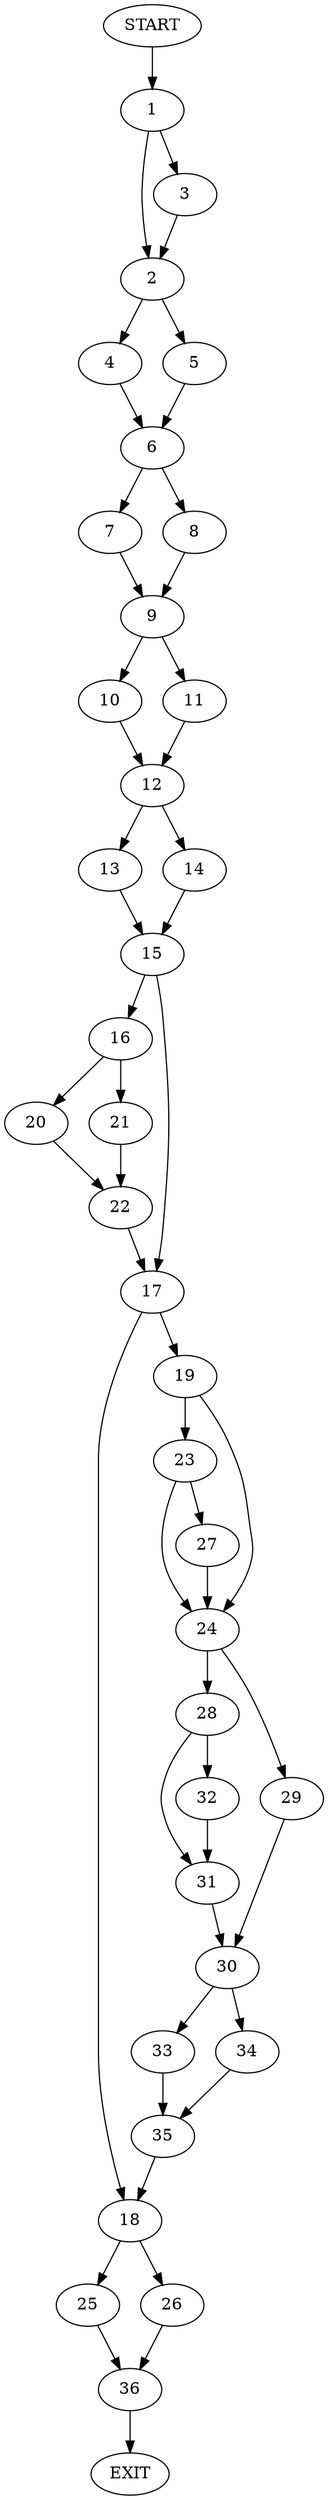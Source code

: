 digraph {
0 [label="START"]
37 [label="EXIT"]
0 -> 1
1 -> 2
1 -> 3
3 -> 2
2 -> 4
2 -> 5
4 -> 6
5 -> 6
6 -> 7
6 -> 8
8 -> 9
7 -> 9
9 -> 10
9 -> 11
10 -> 12
11 -> 12
12 -> 13
12 -> 14
13 -> 15
14 -> 15
15 -> 16
15 -> 17
17 -> 18
17 -> 19
16 -> 20
16 -> 21
20 -> 22
21 -> 22
22 -> 17
19 -> 23
19 -> 24
18 -> 25
18 -> 26
23 -> 27
23 -> 24
24 -> 28
24 -> 29
27 -> 24
29 -> 30
28 -> 31
28 -> 32
32 -> 31
31 -> 30
30 -> 33
30 -> 34
34 -> 35
33 -> 35
35 -> 18
25 -> 36
26 -> 36
36 -> 37
}
